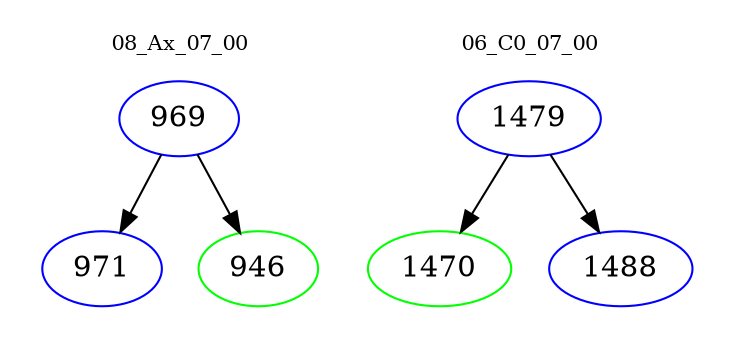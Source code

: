 digraph{
subgraph cluster_0 {
color = white
label = "08_Ax_07_00";
fontsize=10;
T0_969 [label="969", color="blue"]
T0_969 -> T0_971 [color="black"]
T0_971 [label="971", color="blue"]
T0_969 -> T0_946 [color="black"]
T0_946 [label="946", color="green"]
}
subgraph cluster_1 {
color = white
label = "06_C0_07_00";
fontsize=10;
T1_1479 [label="1479", color="blue"]
T1_1479 -> T1_1470 [color="black"]
T1_1470 [label="1470", color="green"]
T1_1479 -> T1_1488 [color="black"]
T1_1488 [label="1488", color="blue"]
}
}
